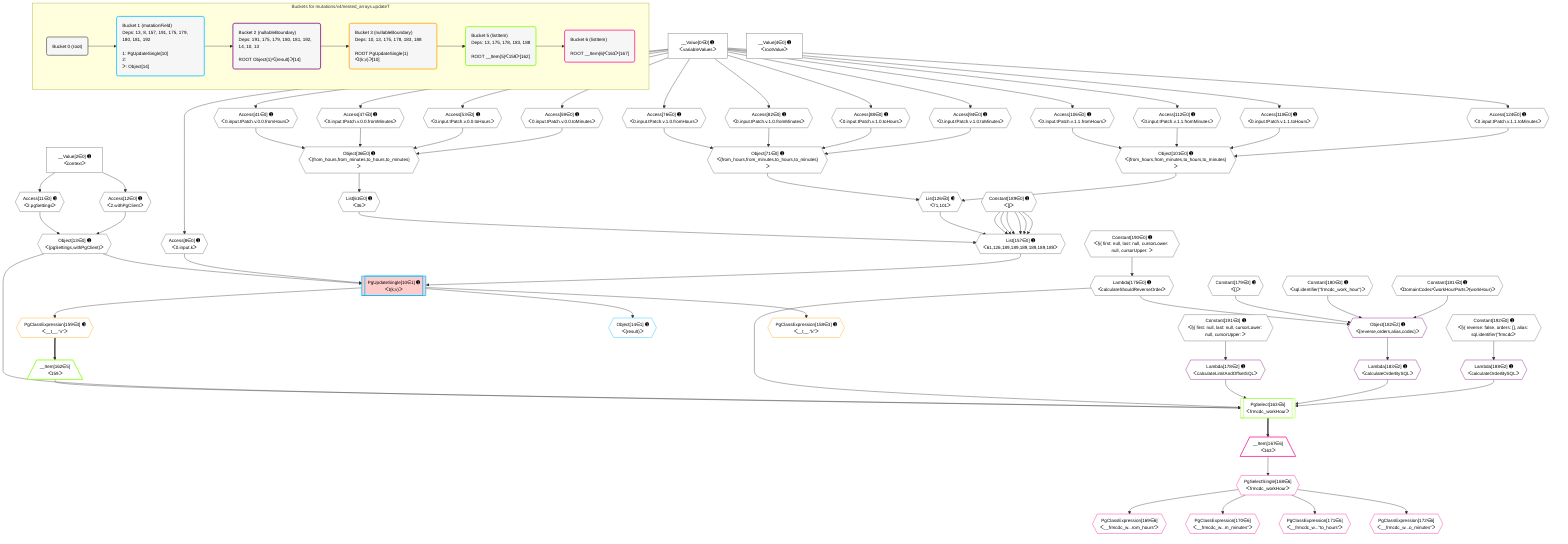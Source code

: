 %%{init: {'themeVariables': { 'fontSize': '12px'}}}%%
graph TD
    classDef path fill:#eee,stroke:#000,color:#000
    classDef plan fill:#fff,stroke-width:1px,color:#000
    classDef itemplan fill:#fff,stroke-width:2px,color:#000
    classDef unbatchedplan fill:#dff,stroke-width:1px,color:#000
    classDef sideeffectplan fill:#fcc,stroke-width:2px,color:#000
    classDef bucket fill:#f6f6f6,color:#000,stroke-width:2px,text-align:left


    %% plan dependencies
    List157{{"List[157∈0] ➊<br />ᐸ61,126,189,189,189,189,189,189ᐳ"}}:::plan
    List61{{"List[61∈0] ➊<br />ᐸ36ᐳ"}}:::plan
    List126{{"List[126∈0] ➊<br />ᐸ71,101ᐳ"}}:::plan
    Constant189{{"Constant[189∈0] ➊<br />ᐸ[]ᐳ"}}:::plan
    List61 & List126 & Constant189 & Constant189 & Constant189 & Constant189 & Constant189 & Constant189 --> List157
    Object36{{"Object[36∈0] ➊<br />ᐸ{from_hours,from_minutes,to_hours,to_minutes}ᐳ"}}:::plan
    Access41{{"Access[41∈0] ➊<br />ᐸ0.input.tPatch.v.0.0.fromHoursᐳ"}}:::plan
    Access47{{"Access[47∈0] ➊<br />ᐸ0.input.tPatch.v.0.0.fromMinutesᐳ"}}:::plan
    Access53{{"Access[53∈0] ➊<br />ᐸ0.input.tPatch.v.0.0.toHoursᐳ"}}:::plan
    Access59{{"Access[59∈0] ➊<br />ᐸ0.input.tPatch.v.0.0.toMinutesᐳ"}}:::plan
    Access41 & Access47 & Access53 & Access59 --> Object36
    Object71{{"Object[71∈0] ➊<br />ᐸ{from_hours,from_minutes,to_hours,to_minutes}ᐳ"}}:::plan
    Access76{{"Access[76∈0] ➊<br />ᐸ0.input.tPatch.v.1.0.fromHoursᐳ"}}:::plan
    Access82{{"Access[82∈0] ➊<br />ᐸ0.input.tPatch.v.1.0.fromMinutesᐳ"}}:::plan
    Access88{{"Access[88∈0] ➊<br />ᐸ0.input.tPatch.v.1.0.toHoursᐳ"}}:::plan
    Access94{{"Access[94∈0] ➊<br />ᐸ0.input.tPatch.v.1.0.toMinutesᐳ"}}:::plan
    Access76 & Access82 & Access88 & Access94 --> Object71
    Object101{{"Object[101∈0] ➊<br />ᐸ{from_hours,from_minutes,to_hours,to_minutes}ᐳ"}}:::plan
    Access106{{"Access[106∈0] ➊<br />ᐸ0.input.tPatch.v.1.1.fromHoursᐳ"}}:::plan
    Access112{{"Access[112∈0] ➊<br />ᐸ0.input.tPatch.v.1.1.fromMinutesᐳ"}}:::plan
    Access118{{"Access[118∈0] ➊<br />ᐸ0.input.tPatch.v.1.1.toHoursᐳ"}}:::plan
    Access124{{"Access[124∈0] ➊<br />ᐸ0.input.tPatch.v.1.1.toMinutesᐳ"}}:::plan
    Access106 & Access112 & Access118 & Access124 --> Object101
    Object13{{"Object[13∈0] ➊<br />ᐸ{pgSettings,withPgClient}ᐳ"}}:::plan
    Access11{{"Access[11∈0] ➊<br />ᐸ2.pgSettingsᐳ"}}:::plan
    Access12{{"Access[12∈0] ➊<br />ᐸ2.withPgClientᐳ"}}:::plan
    Access11 & Access12 --> Object13
    Object71 & Object101 --> List126
    Access8{{"Access[8∈0] ➊<br />ᐸ0.input.kᐳ"}}:::plan
    __Value0["__Value[0∈0] ➊<br />ᐸvariableValuesᐳ"]:::plan
    __Value0 --> Access8
    __Value2["__Value[2∈0] ➊<br />ᐸcontextᐳ"]:::plan
    __Value2 --> Access11
    __Value2 --> Access12
    __Value0 --> Access41
    __Value0 --> Access47
    __Value0 --> Access53
    __Value0 --> Access59
    Object36 --> List61
    __Value0 --> Access76
    __Value0 --> Access82
    __Value0 --> Access88
    __Value0 --> Access94
    __Value0 --> Access106
    __Value0 --> Access112
    __Value0 --> Access118
    __Value0 --> Access124
    Lambda175{{"Lambda[175∈0] ➊<br />ᐸcalculateShouldReverseOrderᐳ"}}:::plan
    Constant190{{"Constant[190∈0] ➊<br />ᐸ§{ first: null, last: null, cursorLower: null, cursorUpper: ᐳ"}}:::plan
    Constant190 --> Lambda175
    __Value4["__Value[4∈0] ➊<br />ᐸrootValueᐳ"]:::plan
    Constant179{{"Constant[179∈0] ➊<br />ᐸ[]ᐳ"}}:::plan
    Constant180{{"Constant[180∈0] ➊<br />ᐸsql.identifier(”frmcdc_work_hour”)ᐳ"}}:::plan
    Constant181{{"Constant[181∈0] ➊<br />ᐸDomainCodecᐸworkHourPartsᐳ(workHour)ᐳ"}}:::plan
    Constant191{{"Constant[191∈0] ➊<br />ᐸ§{ first: null, last: null, cursorLower: null, cursorUpper: ᐳ"}}:::plan
    Constant192{{"Constant[192∈0] ➊<br />ᐸ§{ reverse: false, orders: [], alias: sql.identifier(”frmcdcᐳ"}}:::plan
    PgUpdateSingle10[["PgUpdateSingle[10∈1] ➊<br />ᐸt(k;v)ᐳ"]]:::sideeffectplan
    Object13 & Access8 & List157 --> PgUpdateSingle10
    Object14{{"Object[14∈1] ➊<br />ᐸ{result}ᐳ"}}:::plan
    PgUpdateSingle10 --> Object14
    Object182{{"Object[182∈2] ➊<br />ᐸ{reverse,orders,alias,codec}ᐳ"}}:::plan
    Lambda175 & Constant179 & Constant180 & Constant181 --> Object182
    Lambda178{{"Lambda[178∈2] ➊<br />ᐸcalculateLimitAndOffsetSQLᐳ"}}:::plan
    Constant191 --> Lambda178
    Lambda183{{"Lambda[183∈2] ➊<br />ᐸcalculateOrderBySQLᐳ"}}:::plan
    Object182 --> Lambda183
    Lambda188{{"Lambda[188∈2] ➊<br />ᐸcalculateOrderBySQLᐳ"}}:::plan
    Constant192 --> Lambda188
    PgClassExpression158{{"PgClassExpression[158∈3] ➊<br />ᐸ__t__.”k”ᐳ"}}:::plan
    PgUpdateSingle10 --> PgClassExpression158
    PgClassExpression159{{"PgClassExpression[159∈3] ➊<br />ᐸ__t__.”v”ᐳ"}}:::plan
    PgUpdateSingle10 --> PgClassExpression159
    PgSelect163[["PgSelect[163∈5]<br />ᐸfrmcdc_workHourᐳ"]]:::plan
    __Item162[/"__Item[162∈5]<br />ᐸ159ᐳ"\]:::itemplan
    Object13 & __Item162 & Lambda175 & Lambda178 & Lambda183 & Lambda188 --> PgSelect163
    PgClassExpression159 ==> __Item162
    __Item167[/"__Item[167∈6]<br />ᐸ163ᐳ"\]:::itemplan
    PgSelect163 ==> __Item167
    PgSelectSingle168{{"PgSelectSingle[168∈6]<br />ᐸfrmcdc_workHourᐳ"}}:::plan
    __Item167 --> PgSelectSingle168
    PgClassExpression169{{"PgClassExpression[169∈6]<br />ᐸ__frmcdc_w...rom_hours”ᐳ"}}:::plan
    PgSelectSingle168 --> PgClassExpression169
    PgClassExpression170{{"PgClassExpression[170∈6]<br />ᐸ__frmcdc_w...m_minutes”ᐳ"}}:::plan
    PgSelectSingle168 --> PgClassExpression170
    PgClassExpression171{{"PgClassExpression[171∈6]<br />ᐸ__frmcdc_w...”to_hours”ᐳ"}}:::plan
    PgSelectSingle168 --> PgClassExpression171
    PgClassExpression172{{"PgClassExpression[172∈6]<br />ᐸ__frmcdc_w...o_minutes”ᐳ"}}:::plan
    PgSelectSingle168 --> PgClassExpression172

    %% define steps

    subgraph "Buckets for mutations/v4/nested_arrays.updateT"
    Bucket0("Bucket 0 (root)"):::bucket
    classDef bucket0 stroke:#696969
    class Bucket0,__Value0,__Value2,__Value4,Access8,Access11,Access12,Object13,Object36,Access41,Access47,Access53,Access59,List61,Object71,Access76,Access82,Access88,Access94,Object101,Access106,Access112,Access118,Access124,List126,List157,Lambda175,Constant179,Constant180,Constant181,Constant189,Constant190,Constant191,Constant192 bucket0
    Bucket1("Bucket 1 (mutationField)<br />Deps: 13, 8, 157, 191, 175, 179, 180, 181, 192<br /><br />1: PgUpdateSingle[10]<br />2: <br />ᐳ: Object[14]"):::bucket
    classDef bucket1 stroke:#00bfff
    class Bucket1,PgUpdateSingle10,Object14 bucket1
    Bucket2("Bucket 2 (nullableBoundary)<br />Deps: 191, 175, 179, 180, 181, 192, 14, 10, 13<br /><br />ROOT Object{1}ᐸ{result}ᐳ[14]"):::bucket
    classDef bucket2 stroke:#7f007f
    class Bucket2,Lambda178,Object182,Lambda183,Lambda188 bucket2
    Bucket3("Bucket 3 (nullableBoundary)<br />Deps: 10, 13, 175, 178, 183, 188<br /><br />ROOT PgUpdateSingle{1}ᐸt(k;v)ᐳ[10]"):::bucket
    classDef bucket3 stroke:#ffa500
    class Bucket3,PgClassExpression158,PgClassExpression159 bucket3
    Bucket5("Bucket 5 (listItem)<br />Deps: 13, 175, 178, 183, 188<br /><br />ROOT __Item{5}ᐸ159ᐳ[162]"):::bucket
    classDef bucket5 stroke:#7fff00
    class Bucket5,__Item162,PgSelect163 bucket5
    Bucket6("Bucket 6 (listItem)<br /><br />ROOT __Item{6}ᐸ163ᐳ[167]"):::bucket
    classDef bucket6 stroke:#ff1493
    class Bucket6,__Item167,PgSelectSingle168,PgClassExpression169,PgClassExpression170,PgClassExpression171,PgClassExpression172 bucket6
    Bucket0 --> Bucket1
    Bucket1 --> Bucket2
    Bucket2 --> Bucket3
    Bucket3 --> Bucket5
    Bucket5 --> Bucket6
    end